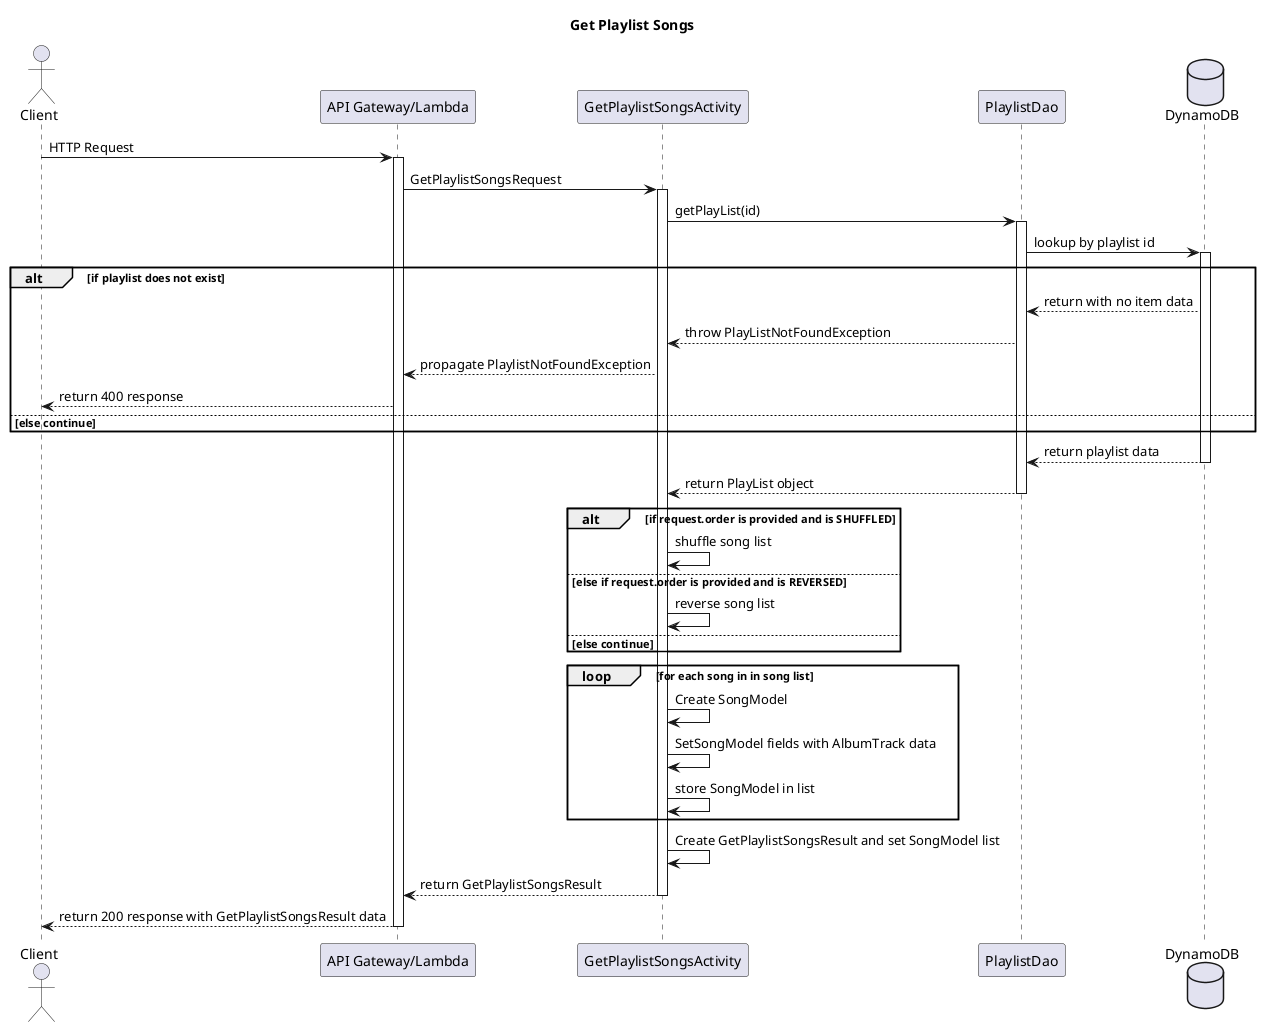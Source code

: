 @startuml

actor "Client" as client
participant "API Gateway/Lambda" as apiGateway
participant "GetPlaylistSongsActivity" as getPlaylistSongsActivity
participant "PlaylistDao" as playlistDao
database "DynamoDB" as dynamoDB

title Get Playlist Songs

client -> apiGateway : HTTP Request
activate apiGateway

apiGateway -> getPlaylistSongsActivity : GetPlaylistSongsRequest
activate getPlaylistSongsActivity

getPlaylistSongsActivity -> playlistDao : getPlayList(id)
activate playlistDao

playlistDao -> dynamoDB : lookup by playlist id
activate dynamoDB

alt if playlist does not exist
dynamoDB --> playlistDao : return with no item data
playlistDao --> getPlaylistSongsActivity: throw PlayListNotFoundException
getPlaylistSongsActivity --> apiGateway: propagate PlaylistNotFoundException
apiGateway --> client: return 400 response
else else continue
end

dynamoDB --> playlistDao: return playlist data
deactivate dynamoDB

playlistDao --> getPlaylistSongsActivity : return PlayList object
deactivate playlistDao

alt if request.order is provided and is SHUFFLED
getPlaylistSongsActivity -> getPlaylistSongsActivity: shuffle song list

else else if request.order is provided and is REVERSED
getPlaylistSongsActivity -> getPlaylistSongsActivity: reverse song list
else else continue
end


loop for each song in in song list
getPlaylistSongsActivity -> getPlaylistSongsActivity: Create SongModel
getPlaylistSongsActivity -> getPlaylistSongsActivity: SetSongModel fields with AlbumTrack data
getPlaylistSongsActivity -> getPlaylistSongsActivity: store SongModel in list
end

getPlaylistSongsActivity -> getPlaylistSongsActivity: Create GetPlaylistSongsResult and set SongModel list

getPlaylistSongsActivity --> apiGateway : return GetPlaylistSongsResult
deactivate getPlaylistSongsActivity

apiGateway --> client : return 200 response with GetPlaylistSongsResult data
deactivate apiGateway

@enduml

